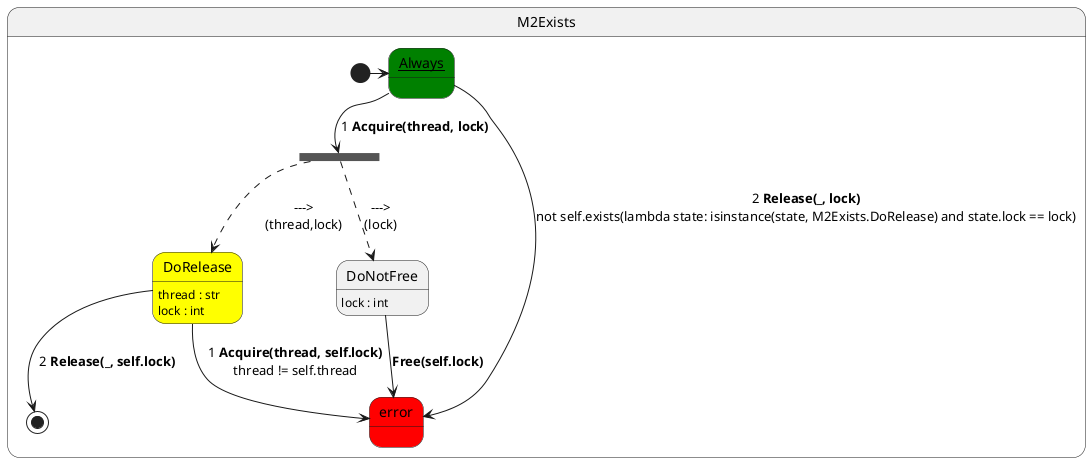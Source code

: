@startuml
state M2Exists{
  [*] -> __Always__
  state __Always__ #green
  state fork_state2 <<fork>>
  state DoRelease #yellow : thread : str\nlock : int
  state DoNotFree : lock : int
  __Always__ --> fork_state2 : 1 **Acquire(thread, lock)**
  fork_state2 -[dashed]-> DoRelease : \n--->\n(thread,lock)
  fork_state2 -[dashed]-> DoNotFree : \n--->\n(lock)
  state error #red
  __Always__ --> error : 2 **Release(_, lock)**\nnot self.exists(lambda state: isinstance(state, M2Exists.DoRelease) and state.lock == lock)
  state error #red
  DoRelease --> error : 1 **Acquire(thread, self.lock)**\nthread != self.thread
  DoRelease --> [*] : 2 **Release(_, self.lock)**
  state error #red
  DoNotFree --> error : **Free(self.lock)**
}
@enduml